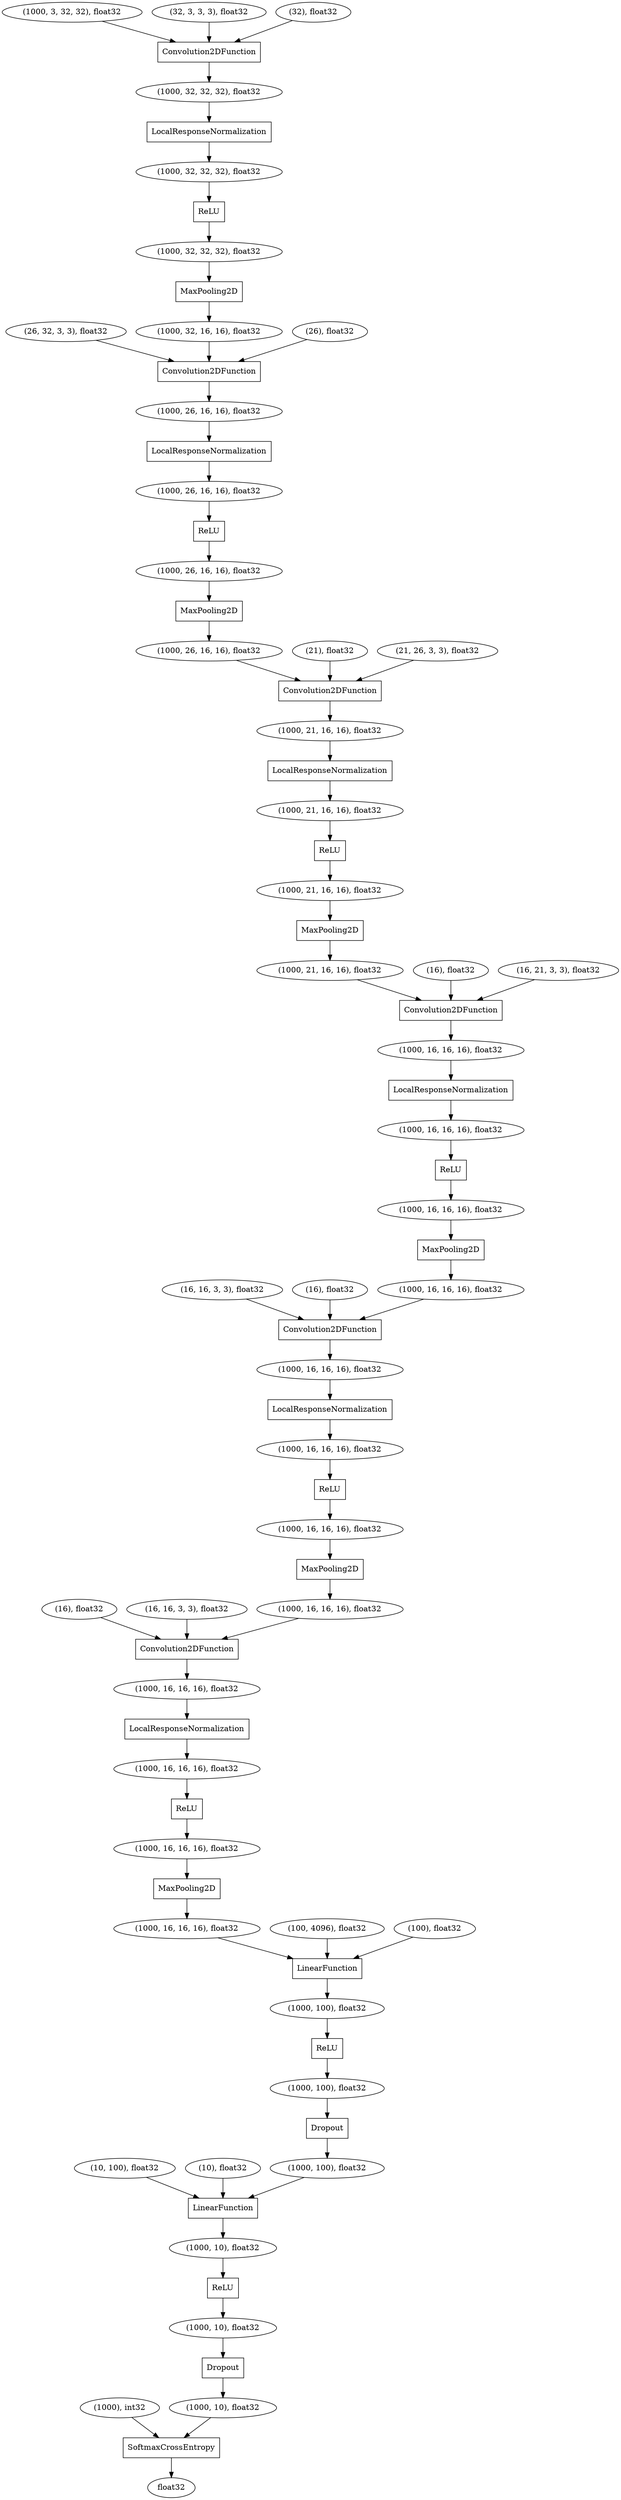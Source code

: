 digraph graphname{140419864811536 [shape="oval",label="(1000, 10), float32"];140419865590416 [shape="box",label="MaxPooling2D"];140419864811600 [shape="oval",label="(1000, 10), float32"];140419864811088 [shape="box",label="Dropout"];140419864809616 [shape="oval",label="(1000, 16, 16, 16), float32"];140419865591248 [shape="box",label="LocalResponseNormalization"];140419865550672 [shape="box",label="ReLU"];140419864809680 [shape="box",label="ReLU"];140419867308624 [shape="oval",label="(26, 32, 3, 3), float32"];140419865590480 [shape="oval",label="(1000, 21, 16, 16), float32"];140419864811792 [shape="oval",label="(1000, 10), float32"];140419865591184 [shape="oval",label="(1000, 16, 16, 16), float32"];140420176883088 [shape="box",label="LocalResponseNormalization"];140419867267664 [shape="oval",label="(16), float32"];140419865548368 [shape="box",label="MaxPooling2D"];140419864810896 [shape="oval",label="(1000, 16, 16, 16), float32"];140419864811920 [shape="box",label="SoftmaxCrossEntropy"];140419865550544 [shape="box",label="LocalResponseNormalization"];140419864461392 [shape="box",label="ReLU"];140419867267536 [shape="oval",label="(16, 16, 3, 3), float32"];140419865548560 [shape="oval",label="(1000, 32, 16, 16), float32"];140419865590864 [shape="oval",label="(1000, 16, 16, 16), float32"];140419865549392 [shape="oval",label="(1000, 26, 16, 16), float32"];140419864810000 [shape="oval",label="(1000, 16, 16, 16), float32"];140419865591056 [shape="box",label="ReLU"];140419865550480 [shape="oval",label="(1000, 32, 32, 32), float32"];140419864809808 [shape="oval",label="(1000, 16, 16, 16), float32"];140419864810064 [shape="oval",label="(1000, 16, 16, 16), float32"];140419867309520 [shape="oval",label="(26), float32"];140419867311888 [shape="oval",label="(16, 16, 3, 3), float32"];140419864810128 [shape="box",label="LocalResponseNormalization"];140419867311568 [shape="oval",label="(16), float32"];140419864810192 [shape="box",label="Convolution2DFunction"];140419864809936 [shape="box",label="MaxPooling2D"];140419865590544 [shape="oval",label="(1000, 16, 16, 16), float32"];140419867343504 [shape="oval",label="(1000, 21, 16, 16), float32"];140419865590608 [shape="box",label="LocalResponseNormalization"];140419865548240 [shape="box",label="Convolution2DFunction"];140419865549968 [shape="box",label="ReLU"];140419865549264 [shape="oval",label="(1000, 21, 16, 16), float32"];140419867267984 [shape="oval",label="(100, 4096), float32"];140419865550800 [shape="box",label="Convolution2DFunction"];140419866131408 [shape="oval",label="(16), float32"];140419867308752 [shape="oval",label="(21), float32"];140419865549648 [shape="box",label="MaxPooling2D"];140419865549200 [shape="oval",label="(1000, 26, 16, 16), float32"];140419865549840 [shape="oval",label="(10, 100), float32"];140419865550224 [shape="oval",label="(1000, 3, 32, 32), float32"];140419864810576 [shape="box",label="ReLU"];140419865548112 [shape="oval",label="(1000, 32, 32, 32), float32"];140419865590288 [shape="oval",label="(1000, 21, 16, 16), float32"];140419865549136 [shape="box",label="LocalResponseNormalization"];140419865549328 [shape="oval",label="(1000, 26, 16, 16), float32"];140419864810704 [shape="oval",label="(1000, 16, 16, 16), float32"];140419867310032 [shape="oval",label="(21, 26, 3, 3), float32"];140419865550096 [shape="oval",label="(10), float32"];140419864810832 [shape="box",label="MaxPooling2D"];140419867308816 [shape="oval",label="(32, 3, 3, 3), float32"];140419866370960 [shape="box",label="ReLU"];140419865549008 [shape="oval",label="(1000, 26, 16, 16), float32"];140419865548176 [shape="box",label="LinearFunction"];140419864810384 [shape="oval",label="(1000, 16, 16, 16), float32"];140419865093712 [shape="oval",label="float32"];140419865591312 [shape="box",label="MaxPooling2D"];140419865550416 [shape="oval",label="(1000), int32"];140419864810768 [shape="oval",label="(1000, 100), float32"];140419865548880 [shape="oval",label="(1000, 32, 32, 32), float32"];140419864811152 [shape="oval",label="(1000, 100), float32"];140419865590672 [shape="box",label="Convolution2DFunction"];140419864811216 [shape="box",label="Dropout"];140419867308880 [shape="oval",label="(32), float32"];140419865591760 [shape="box",label="Convolution2DFunction"];140419864811280 [shape="oval",label="(1000, 100), float32"];140419867312016 [shape="oval",label="(16, 21, 3, 3), float32"];140419865548624 [shape="box",label="Convolution2DFunction"];140419865591440 [shape="oval",label="(1000, 16, 16, 16), float32"];140419864811408 [shape="box",label="ReLU"];140419865591376 [shape="oval",label="(1000, 16, 16, 16), float32"];140419864811472 [shape="box",label="LinearFunction"];140419865550160 [shape="oval",label="(100), float32"];140419865548880 -> 140419865550544;140419865549328 -> 140419865550672;140419865549264 -> 140419865549136;140419864810064 -> 140419864810576;140419865590544 -> 140419865591056;140419865549968 -> 140419865548112;140419864810000 -> 140419864810192;140419864810832 -> 140419864810896;140419867308816 -> 140419865550800;140419864810576 -> 140419864810704;140419867308752 -> 140419865548624;140419865590608 -> 140419865590544;140419864461392 -> 140419865590288;140419865550416 -> 140419864811920;140419867312016 -> 140419865590672;140419865591056 -> 140419865591184;140419865550480 -> 140419865549968;140419867343504 -> 140419864461392;140419864810704 -> 140419864810832;140420176883088 -> 140419865549328;140419865548624 -> 140419865549264;140419865550544 -> 140419865550480;140419867308624 -> 140419865548240;140419864811536 -> 140419864811920;140419865549136 -> 140419867343504;140419867310032 -> 140419865548624;140419864811920 -> 140419865093712;140419865549648 -> 140419865549392;140419867267984 -> 140419865548176;140419864811152 -> 140419864811216;140419865591440 -> 140419865591248;140419867311568 -> 140419865590672;140419864810768 -> 140419866370960;140419865591760 -> 140419865591440;140419865591248 -> 140419864809616;140419865548112 -> 140419865548368;140419865549200 -> 140419865549648;140419865548560 -> 140419865548240;140419864810384 -> 140419864810128;140419865591184 -> 140419865591312;140419865550672 -> 140419865549200;140419865590864 -> 140419865590608;140419867308880 -> 140419865550800;140419864811408 -> 140419864811792;140419865550160 -> 140419865548176;140419864811280 -> 140419864811472;140419867309520 -> 140419865548240;140419864810896 -> 140419865548176;140419864810128 -> 140419864810064;140419864811600 -> 140419864811408;140419865590672 -> 140419865590864;140419865549392 -> 140419865548624;140419864811088 -> 140419864811536;140419864809680 -> 140419864809808;140419865590480 -> 140419865590672;140419864809616 -> 140419864809680;140419864811472 -> 140419864811600;140419866131408 -> 140419865591760;140419864811792 -> 140419864811088;140419865548176 -> 140419864810768;140419864811216 -> 140419864811280;140419865550096 -> 140419864811472;140419864809936 -> 140419864810000;140419864809808 -> 140419864809936;140419867311888 -> 140419865591760;140419865591376 -> 140419865591760;140419865549008 -> 140420176883088;140419865591312 -> 140419865591376;140419865548240 -> 140419865549008;140419867267536 -> 140419864810192;140419865590416 -> 140419865590480;140419864810192 -> 140419864810384;140419865550224 -> 140419865550800;140419865549840 -> 140419864811472;140419867267664 -> 140419864810192;140419865548368 -> 140419865548560;140419866370960 -> 140419864811152;140419865550800 -> 140419865548880;140419865590288 -> 140419865590416;}